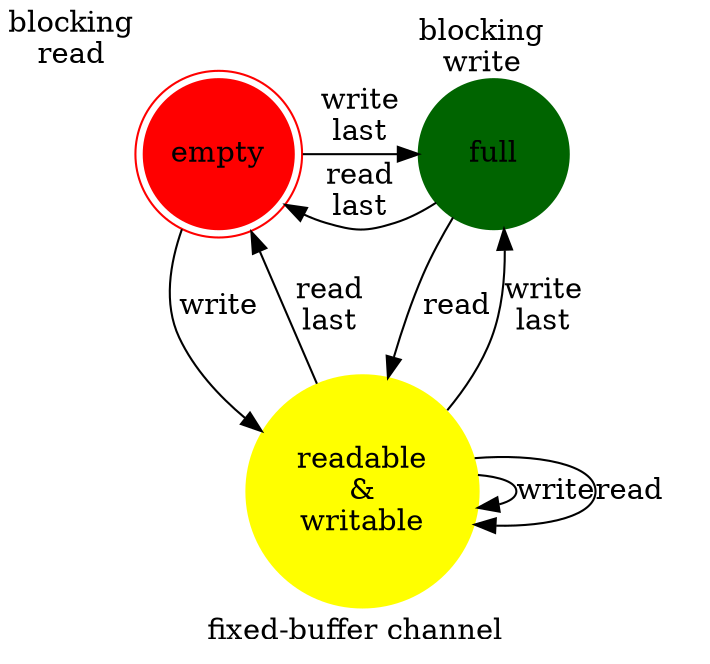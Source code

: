 digraph {
	label = "fixed-buffer channel"
	node [shape = circle width="1" style = filled]
	{
		rank = same
		empty [
			   color = red
			   shape = doublecircle
			   xlabel = "blocking\nread"
			   label="empty"]
		full [
			  color = darkgreen
			  xlabel = "blocking\nwrite"
			  label="full"]
	}
	readable_writable [color = yellow label = "readable\n&\nwritable"]

	
	empty -> full [label = "write\nlast"]
	empty -> readable_writable [label = "write"]
	full -> empty [label = "read\nlast"]
	full -> readable_writable [label = "read"]
	readable_writable -> empty [label = "read\nlast"]
	readable_writable -> full [label = "write\nlast"]
	readable_writable -> readable_writable [label = "write"]
	readable_writable -> readable_writable [label = "read"]
	
}
